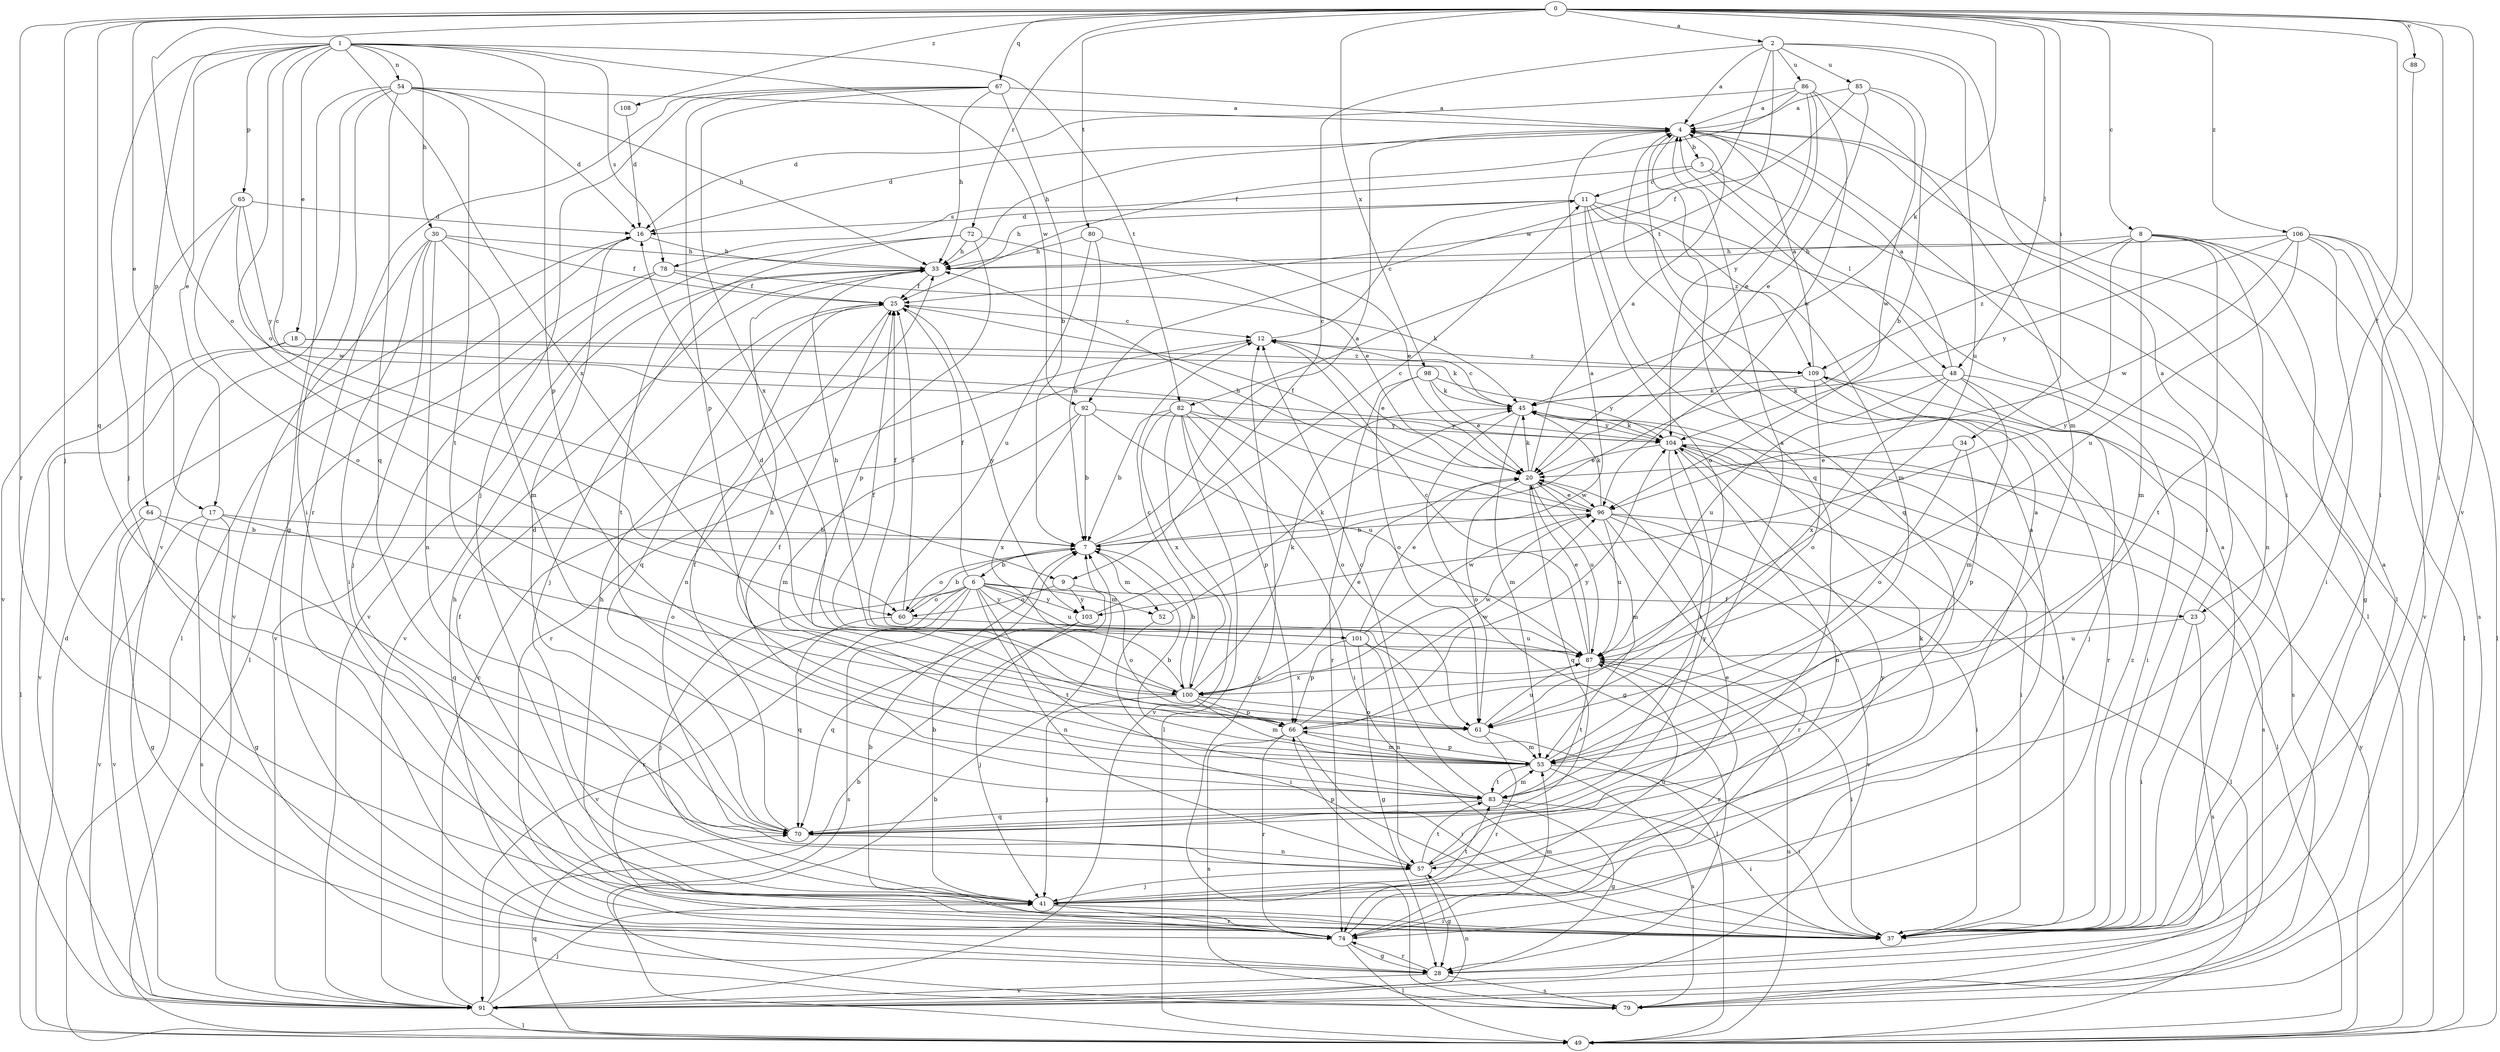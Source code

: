 strict digraph  {
0;
1;
2;
4;
5;
6;
7;
8;
9;
11;
12;
16;
17;
18;
20;
23;
25;
28;
30;
33;
34;
37;
41;
45;
48;
49;
52;
53;
54;
57;
60;
61;
64;
65;
66;
67;
70;
72;
74;
78;
79;
80;
82;
83;
85;
86;
87;
88;
91;
92;
96;
98;
100;
101;
103;
104;
106;
108;
109;
0 -> 2  [label=a];
0 -> 8  [label=c];
0 -> 17  [label=e];
0 -> 23  [label=f];
0 -> 34  [label=i];
0 -> 37  [label=i];
0 -> 41  [label=j];
0 -> 45  [label=k];
0 -> 48  [label=l];
0 -> 60  [label=o];
0 -> 67  [label=q];
0 -> 70  [label=q];
0 -> 72  [label=r];
0 -> 74  [label=r];
0 -> 80  [label=t];
0 -> 88  [label=v];
0 -> 91  [label=v];
0 -> 98  [label=x];
0 -> 106  [label=z];
0 -> 108  [label=z];
1 -> 9  [label=c];
1 -> 17  [label=e];
1 -> 18  [label=e];
1 -> 30  [label=h];
1 -> 41  [label=j];
1 -> 54  [label=n];
1 -> 60  [label=o];
1 -> 64  [label=p];
1 -> 65  [label=p];
1 -> 66  [label=p];
1 -> 78  [label=s];
1 -> 82  [label=t];
1 -> 92  [label=w];
1 -> 100  [label=x];
2 -> 4  [label=a];
2 -> 9  [label=c];
2 -> 37  [label=i];
2 -> 82  [label=t];
2 -> 85  [label=u];
2 -> 86  [label=u];
2 -> 87  [label=u];
2 -> 92  [label=w];
4 -> 5  [label=b];
4 -> 16  [label=d];
4 -> 33  [label=h];
4 -> 37  [label=i];
4 -> 70  [label=q];
5 -> 11  [label=c];
5 -> 48  [label=l];
5 -> 49  [label=l];
5 -> 78  [label=s];
6 -> 23  [label=f];
6 -> 25  [label=f];
6 -> 41  [label=j];
6 -> 52  [label=m];
6 -> 57  [label=n];
6 -> 60  [label=o];
6 -> 74  [label=r];
6 -> 79  [label=s];
6 -> 83  [label=t];
6 -> 87  [label=u];
6 -> 91  [label=v];
6 -> 101  [label=y];
6 -> 103  [label=y];
7 -> 4  [label=a];
7 -> 6  [label=b];
7 -> 11  [label=c];
7 -> 52  [label=m];
7 -> 60  [label=o];
8 -> 28  [label=g];
8 -> 33  [label=h];
8 -> 49  [label=l];
8 -> 53  [label=m];
8 -> 57  [label=n];
8 -> 83  [label=t];
8 -> 103  [label=y];
8 -> 109  [label=z];
9 -> 60  [label=o];
9 -> 61  [label=o];
9 -> 103  [label=y];
11 -> 16  [label=d];
11 -> 33  [label=h];
11 -> 49  [label=l];
11 -> 53  [label=m];
11 -> 61  [label=o];
11 -> 70  [label=q];
11 -> 109  [label=z];
12 -> 11  [label=c];
12 -> 20  [label=e];
12 -> 74  [label=r];
12 -> 109  [label=z];
16 -> 33  [label=h];
16 -> 49  [label=l];
17 -> 7  [label=b];
17 -> 28  [label=g];
17 -> 61  [label=o];
17 -> 79  [label=s];
17 -> 91  [label=v];
18 -> 45  [label=k];
18 -> 49  [label=l];
18 -> 91  [label=v];
18 -> 109  [label=z];
20 -> 4  [label=a];
20 -> 25  [label=f];
20 -> 45  [label=k];
20 -> 53  [label=m];
20 -> 61  [label=o];
20 -> 70  [label=q];
20 -> 87  [label=u];
20 -> 96  [label=w];
23 -> 4  [label=a];
23 -> 37  [label=i];
23 -> 79  [label=s];
23 -> 87  [label=u];
25 -> 12  [label=c];
25 -> 57  [label=n];
25 -> 70  [label=q];
25 -> 103  [label=y];
28 -> 4  [label=a];
28 -> 74  [label=r];
28 -> 79  [label=s];
28 -> 91  [label=v];
30 -> 25  [label=f];
30 -> 33  [label=h];
30 -> 37  [label=i];
30 -> 41  [label=j];
30 -> 53  [label=m];
30 -> 57  [label=n];
30 -> 91  [label=v];
33 -> 25  [label=f];
33 -> 41  [label=j];
33 -> 91  [label=v];
34 -> 20  [label=e];
34 -> 61  [label=o];
34 -> 66  [label=p];
37 -> 25  [label=f];
37 -> 33  [label=h];
37 -> 109  [label=z];
41 -> 4  [label=a];
41 -> 7  [label=b];
41 -> 37  [label=i];
41 -> 74  [label=r];
41 -> 83  [label=t];
41 -> 87  [label=u];
41 -> 104  [label=y];
45 -> 12  [label=c];
45 -> 28  [label=g];
45 -> 37  [label=i];
45 -> 53  [label=m];
45 -> 104  [label=y];
48 -> 4  [label=a];
48 -> 37  [label=i];
48 -> 41  [label=j];
48 -> 45  [label=k];
48 -> 53  [label=m];
48 -> 87  [label=u];
48 -> 100  [label=x];
49 -> 7  [label=b];
49 -> 16  [label=d];
49 -> 70  [label=q];
49 -> 87  [label=u];
49 -> 104  [label=y];
52 -> 37  [label=i];
52 -> 45  [label=k];
53 -> 4  [label=a];
53 -> 7  [label=b];
53 -> 33  [label=h];
53 -> 37  [label=i];
53 -> 66  [label=p];
53 -> 79  [label=s];
53 -> 83  [label=t];
54 -> 4  [label=a];
54 -> 16  [label=d];
54 -> 28  [label=g];
54 -> 33  [label=h];
54 -> 37  [label=i];
54 -> 70  [label=q];
54 -> 83  [label=t];
54 -> 91  [label=v];
57 -> 20  [label=e];
57 -> 28  [label=g];
57 -> 41  [label=j];
57 -> 45  [label=k];
57 -> 66  [label=p];
57 -> 83  [label=t];
60 -> 7  [label=b];
60 -> 25  [label=f];
60 -> 70  [label=q];
60 -> 87  [label=u];
61 -> 53  [label=m];
61 -> 74  [label=r];
61 -> 87  [label=u];
64 -> 7  [label=b];
64 -> 28  [label=g];
64 -> 70  [label=q];
64 -> 91  [label=v];
65 -> 16  [label=d];
65 -> 61  [label=o];
65 -> 91  [label=v];
65 -> 96  [label=w];
65 -> 104  [label=y];
66 -> 37  [label=i];
66 -> 53  [label=m];
66 -> 74  [label=r];
66 -> 79  [label=s];
66 -> 96  [label=w];
66 -> 104  [label=y];
67 -> 4  [label=a];
67 -> 7  [label=b];
67 -> 33  [label=h];
67 -> 41  [label=j];
67 -> 66  [label=p];
67 -> 74  [label=r];
67 -> 100  [label=x];
70 -> 16  [label=d];
70 -> 25  [label=f];
70 -> 57  [label=n];
70 -> 104  [label=y];
72 -> 20  [label=e];
72 -> 33  [label=h];
72 -> 66  [label=p];
72 -> 83  [label=t];
72 -> 91  [label=v];
74 -> 4  [label=a];
74 -> 7  [label=b];
74 -> 28  [label=g];
74 -> 33  [label=h];
74 -> 49  [label=l];
74 -> 53  [label=m];
78 -> 25  [label=f];
78 -> 45  [label=k];
78 -> 49  [label=l];
78 -> 91  [label=v];
79 -> 12  [label=c];
80 -> 7  [label=b];
80 -> 20  [label=e];
80 -> 33  [label=h];
80 -> 87  [label=u];
82 -> 7  [label=b];
82 -> 37  [label=i];
82 -> 49  [label=l];
82 -> 61  [label=o];
82 -> 66  [label=p];
82 -> 91  [label=v];
82 -> 100  [label=x];
82 -> 104  [label=y];
83 -> 12  [label=c];
83 -> 25  [label=f];
83 -> 28  [label=g];
83 -> 37  [label=i];
83 -> 53  [label=m];
83 -> 70  [label=q];
85 -> 4  [label=a];
85 -> 7  [label=b];
85 -> 20  [label=e];
85 -> 25  [label=f];
85 -> 96  [label=w];
86 -> 4  [label=a];
86 -> 16  [label=d];
86 -> 20  [label=e];
86 -> 25  [label=f];
86 -> 53  [label=m];
86 -> 96  [label=w];
86 -> 104  [label=y];
87 -> 12  [label=c];
87 -> 20  [label=e];
87 -> 33  [label=h];
87 -> 37  [label=i];
87 -> 74  [label=r];
87 -> 83  [label=t];
87 -> 100  [label=x];
88 -> 37  [label=i];
91 -> 4  [label=a];
91 -> 7  [label=b];
91 -> 12  [label=c];
91 -> 41  [label=j];
91 -> 49  [label=l];
91 -> 57  [label=n];
92 -> 7  [label=b];
92 -> 53  [label=m];
92 -> 87  [label=u];
92 -> 100  [label=x];
92 -> 104  [label=y];
96 -> 7  [label=b];
96 -> 20  [label=e];
96 -> 33  [label=h];
96 -> 37  [label=i];
96 -> 45  [label=k];
96 -> 49  [label=l];
96 -> 74  [label=r];
96 -> 87  [label=u];
96 -> 91  [label=v];
98 -> 20  [label=e];
98 -> 45  [label=k];
98 -> 61  [label=o];
98 -> 74  [label=r];
98 -> 104  [label=y];
100 -> 7  [label=b];
100 -> 12  [label=c];
100 -> 16  [label=d];
100 -> 20  [label=e];
100 -> 25  [label=f];
100 -> 41  [label=j];
100 -> 45  [label=k];
100 -> 53  [label=m];
100 -> 61  [label=o];
100 -> 66  [label=p];
100 -> 96  [label=w];
101 -> 20  [label=e];
101 -> 25  [label=f];
101 -> 28  [label=g];
101 -> 49  [label=l];
101 -> 57  [label=n];
101 -> 66  [label=p];
101 -> 96  [label=w];
103 -> 4  [label=a];
103 -> 41  [label=j];
103 -> 70  [label=q];
104 -> 20  [label=e];
104 -> 37  [label=i];
104 -> 45  [label=k];
104 -> 49  [label=l];
104 -> 57  [label=n];
104 -> 79  [label=s];
104 -> 83  [label=t];
106 -> 33  [label=h];
106 -> 37  [label=i];
106 -> 49  [label=l];
106 -> 79  [label=s];
106 -> 87  [label=u];
106 -> 91  [label=v];
106 -> 96  [label=w];
106 -> 104  [label=y];
108 -> 16  [label=d];
109 -> 4  [label=a];
109 -> 45  [label=k];
109 -> 61  [label=o];
109 -> 74  [label=r];
109 -> 79  [label=s];
}
